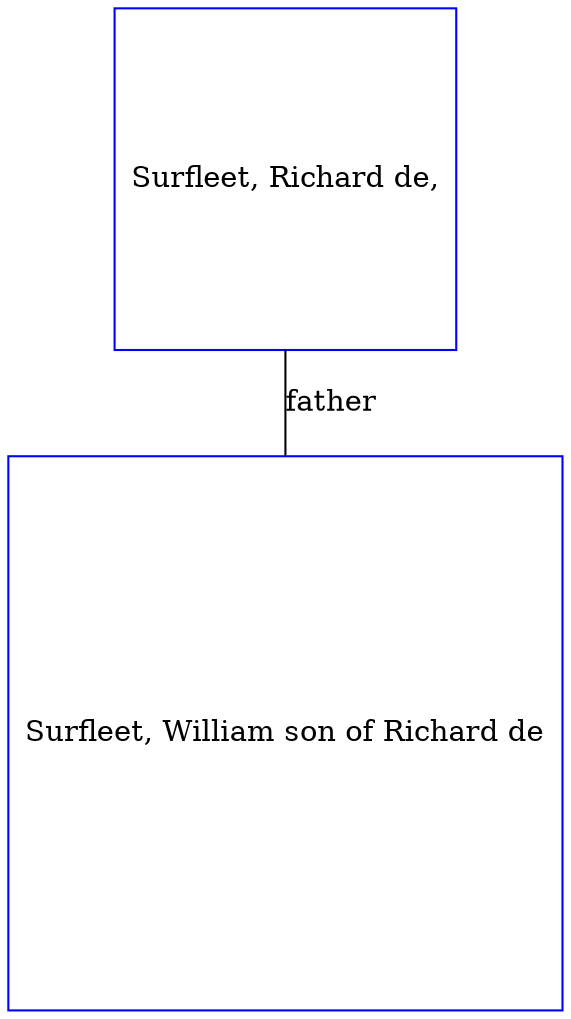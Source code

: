 digraph D {
    edge [dir=none];    node [shape=box];    "009353"   [label="Surfleet, Richard de,", shape=box, regular=1, color="blue"] ;
"009352"   [label="Surfleet, William son of Richard de", shape=box, regular=1, color="blue"] ;
009353->009352 [label="father",arrowsize=0.0]; 
}